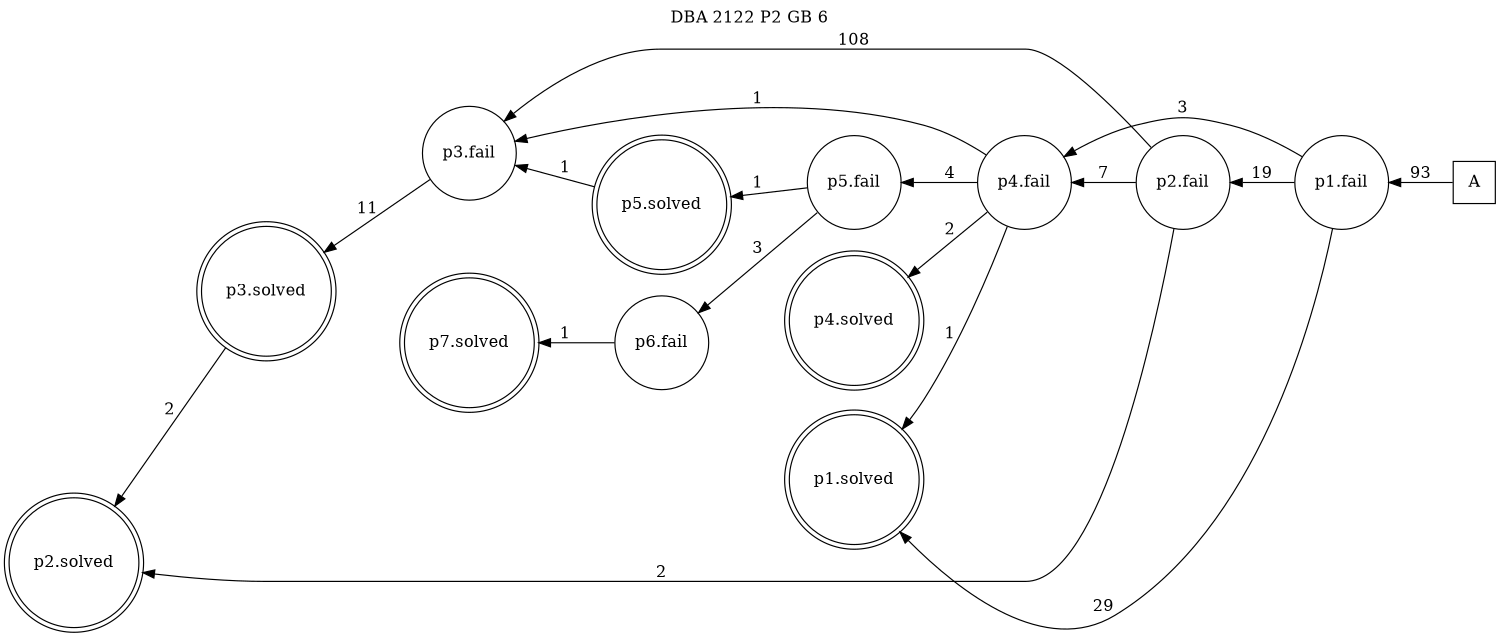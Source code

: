 digraph DBA_2122_P2_GB_6 {
labelloc="tl"
label= " DBA 2122 P2 GB 6 "
rankdir="RL";
graph [ size=" 10 , 10 !"]

"A" [shape="square" label="A"]
"p1.fail" [shape="circle" label="p1.fail"]
"p1.solved" [shape="doublecircle" label="p1.solved"]
"p2.fail" [shape="circle" label="p2.fail"]
"p3.fail" [shape="circle" label="p3.fail"]
"p4.fail" [shape="circle" label="p4.fail"]
"p2.solved" [shape="doublecircle" label="p2.solved"]
"p3.solved" [shape="doublecircle" label="p3.solved"]
"p4.solved" [shape="doublecircle" label="p4.solved"]
"p5.fail" [shape="circle" label="p5.fail"]
"p5.solved" [shape="doublecircle" label="p5.solved"]
"p6.fail" [shape="circle" label="p6.fail"]
"p7.solved" [shape="doublecircle" label="p7.solved"]
"A" -> "p1.fail" [ label=93]
"p1.fail" -> "p1.solved" [ label=29]
"p1.fail" -> "p2.fail" [ label=19]
"p1.fail" -> "p4.fail" [ label=3]
"p2.fail" -> "p3.fail" [ label=108]
"p2.fail" -> "p4.fail" [ label=7]
"p2.fail" -> "p2.solved" [ label=2]
"p3.fail" -> "p3.solved" [ label=11]
"p4.fail" -> "p1.solved" [ label=1]
"p4.fail" -> "p3.fail" [ label=1]
"p4.fail" -> "p4.solved" [ label=2]
"p4.fail" -> "p5.fail" [ label=4]
"p3.solved" -> "p2.solved" [ label=2]
"p5.fail" -> "p5.solved" [ label=1]
"p5.fail" -> "p6.fail" [ label=3]
"p5.solved" -> "p3.fail" [ label=1]
"p6.fail" -> "p7.solved" [ label=1]
}
